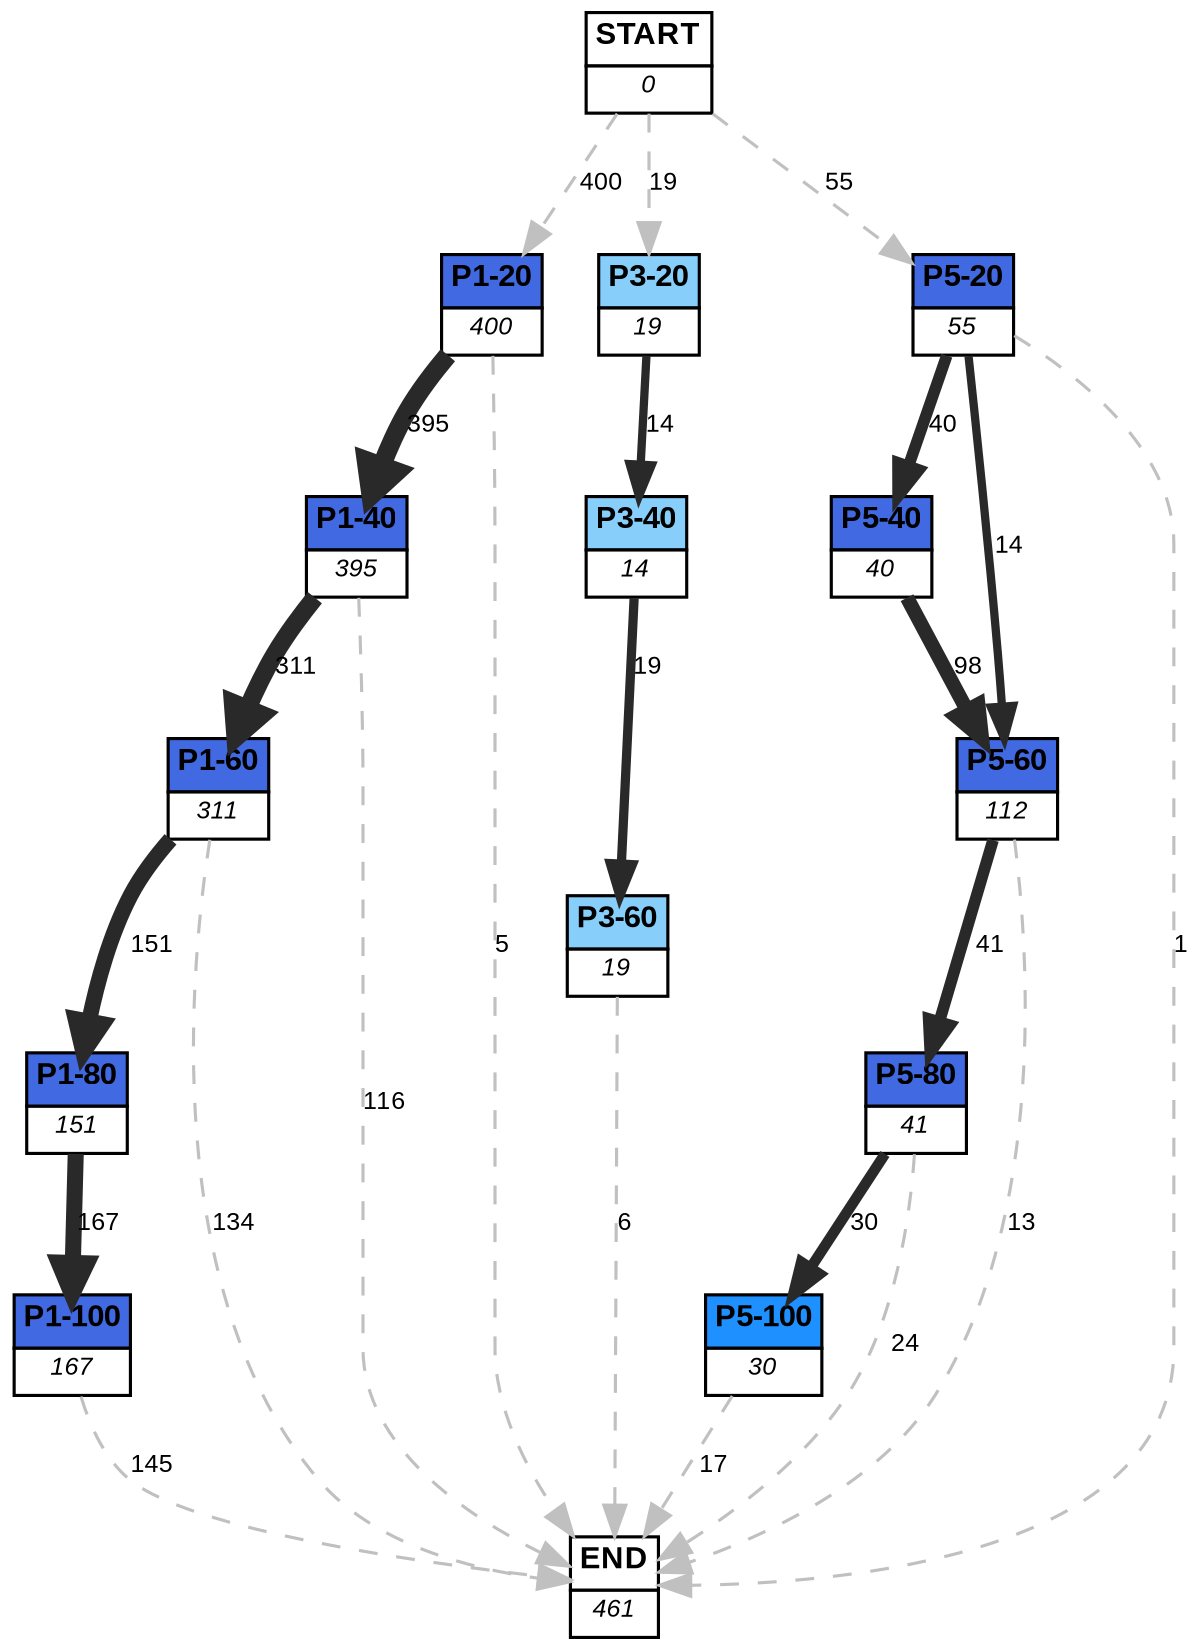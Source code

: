 digraph graphname {
	dpi = 150
	size="16,11!";
	margin = 0;
"P1-20" [shape=plain, label=<<table border="0" cellborder="1" cellspacing="0"><tr><td bgcolor="royalblue"><FONT face="Arial" POINT-SIZE="10"><b>P1-20</b></FONT></td></tr><tr><td bgcolor="white"><FONT face="Arial" POINT-SIZE="8"><i>400</i></FONT></td></tr></table>>]
"P1-40" [shape=plain, label=<<table border="0" cellborder="1" cellspacing="0"><tr><td bgcolor="royalblue"><FONT face="Arial" POINT-SIZE="10"><b>P1-40</b></FONT></td></tr><tr><td bgcolor="white"><FONT face="Arial" POINT-SIZE="8"><i>395</i></FONT></td></tr></table>>]
"P1-60" [shape=plain, label=<<table border="0" cellborder="1" cellspacing="0"><tr><td bgcolor="royalblue"><FONT face="Arial" POINT-SIZE="10"><b>P1-60</b></FONT></td></tr><tr><td bgcolor="white"><FONT face="Arial" POINT-SIZE="8"><i>311</i></FONT></td></tr></table>>]
"P1-80" [shape=plain, label=<<table border="0" cellborder="1" cellspacing="0"><tr><td bgcolor="royalblue"><FONT face="Arial" POINT-SIZE="10"><b>P1-80</b></FONT></td></tr><tr><td bgcolor="white"><FONT face="Arial" POINT-SIZE="8"><i>151</i></FONT></td></tr></table>>]
"P1-100" [shape=plain, label=<<table border="0" cellborder="1" cellspacing="0"><tr><td bgcolor="royalblue"><FONT face="Arial" POINT-SIZE="10"><b>P1-100</b></FONT></td></tr><tr><td bgcolor="white"><FONT face="Arial" POINT-SIZE="8"><i>167</i></FONT></td></tr></table>>]
"P3-20" [shape=plain, label=<<table border="0" cellborder="1" cellspacing="0"><tr><td bgcolor="lightskyblue"><FONT face="Arial" POINT-SIZE="10"><b>P3-20</b></FONT></td></tr><tr><td bgcolor="white"><FONT face="Arial" POINT-SIZE="8"><i>19</i></FONT></td></tr></table>>]
"P3-40" [shape=plain, label=<<table border="0" cellborder="1" cellspacing="0"><tr><td bgcolor="lightskyblue"><FONT face="Arial" POINT-SIZE="10"><b>P3-40</b></FONT></td></tr><tr><td bgcolor="white"><FONT face="Arial" POINT-SIZE="8"><i>14</i></FONT></td></tr></table>>]
"P3-60" [shape=plain, label=<<table border="0" cellborder="1" cellspacing="0"><tr><td bgcolor="lightskyblue"><FONT face="Arial" POINT-SIZE="10"><b>P3-60</b></FONT></td></tr><tr><td bgcolor="white"><FONT face="Arial" POINT-SIZE="8"><i>19</i></FONT></td></tr></table>>]
"P5-20" [shape=plain, label=<<table border="0" cellborder="1" cellspacing="0"><tr><td bgcolor="royalblue"><FONT face="Arial" POINT-SIZE="10"><b>P5-20</b></FONT></td></tr><tr><td bgcolor="white"><FONT face="Arial" POINT-SIZE="8"><i>55</i></FONT></td></tr></table>>]
"P5-40" [shape=plain, label=<<table border="0" cellborder="1" cellspacing="0"><tr><td bgcolor="royalblue"><FONT face="Arial" POINT-SIZE="10"><b>P5-40</b></FONT></td></tr><tr><td bgcolor="white"><FONT face="Arial" POINT-SIZE="8"><i>40</i></FONT></td></tr></table>>]
"P5-60" [shape=plain, label=<<table border="0" cellborder="1" cellspacing="0"><tr><td bgcolor="royalblue"><FONT face="Arial" POINT-SIZE="10"><b>P5-60</b></FONT></td></tr><tr><td bgcolor="white"><FONT face="Arial" POINT-SIZE="8"><i>112</i></FONT></td></tr></table>>]
"P5-80" [shape=plain, label=<<table border="0" cellborder="1" cellspacing="0"><tr><td bgcolor="royalblue"><FONT face="Arial" POINT-SIZE="10"><b>P5-80</b></FONT></td></tr><tr><td bgcolor="white"><FONT face="Arial" POINT-SIZE="8"><i>41</i></FONT></td></tr></table>>]
"P5-100" [shape=plain, label=<<table border="0" cellborder="1" cellspacing="0"><tr><td bgcolor="dodgerblue"><FONT face="Arial" POINT-SIZE="10"><b>P5-100</b></FONT></td></tr><tr><td bgcolor="white"><FONT face="Arial" POINT-SIZE="8"><i>30</i></FONT></td></tr></table>>]
"START" [shape=plain, label=<<table border="0" cellborder="1" cellspacing="0"><tr><td bgcolor="white"><FONT face="Arial" POINT-SIZE="10"><b>START</b></FONT></td></tr><tr><td bgcolor="white"><FONT face="Arial" POINT-SIZE="8"><i>0</i></FONT></td></tr></table>>]
"END" [shape=plain, label=<<table border="0" cellborder="1" cellspacing="0"><tr><td bgcolor="white"><FONT face="Arial" POINT-SIZE="10"><b>END</b></FONT></td></tr><tr><td bgcolor="white"><FONT face="Arial" POINT-SIZE="8"><i>461</i></FONT></td></tr></table>>]
"P1-20" -> "P1-40" [ color=grey16 penwidth = "5.978885764901122"label ="395" labelfloat=false fontname="Arial" fontsize=8]
"P1-20" -> "END" [ style = dashed color=grey label ="5" labelfloat=false fontname="Arial" fontsize=8]
"P1-40" -> "P1-60" [ color=grey16 penwidth = "5.739792912179234"label ="311" labelfloat=false fontname="Arial" fontsize=8]
"P1-40" -> "END" [ style = dashed color=grey label ="116" labelfloat=false fontname="Arial" fontsize=8]
"P1-60" -> "P1-80" [ color=grey16 penwidth = "5.017279836814924"label ="151" labelfloat=false fontname="Arial" fontsize=8]
"P1-60" -> "END" [ style = dashed color=grey label ="134" labelfloat=false fontname="Arial" fontsize=8]
"P1-80" -> "P1-100" [ color=grey16 penwidth = "5.117993812416755"label ="167" labelfloat=false fontname="Arial" fontsize=8]
"P1-100" -> "END" [ style = dashed color=grey label ="145" labelfloat=false fontname="Arial" fontsize=8]
"P3-20" -> "P3-40" [ color=grey16 penwidth = "2.6390573296152584"label ="14" labelfloat=false fontname="Arial" fontsize=8]
"P3-40" -> "P3-60" [ color=grey16 penwidth = "2.9444389791664403"label ="19" labelfloat=false fontname="Arial" fontsize=8]
"P3-60" -> "END" [ style = dashed color=grey label ="6" labelfloat=false fontname="Arial" fontsize=8]
"P5-20" -> "P5-40" [ color=grey16 penwidth = "3.6888794541139363"label ="40" labelfloat=false fontname="Arial" fontsize=8]
"P5-20" -> "P5-60" [ color=grey16 penwidth = "2.6390573296152584"label ="14" labelfloat=false fontname="Arial" fontsize=8]
"P5-20" -> "END" [ style = dashed color=grey label ="1" labelfloat=false fontname="Arial" fontsize=8]
"P5-40" -> "P5-60" [ color=grey16 penwidth = "4.584967478670572"label ="98" labelfloat=false fontname="Arial" fontsize=8]
"P5-60" -> "P5-80" [ color=grey16 penwidth = "3.713572066704308"label ="41" labelfloat=false fontname="Arial" fontsize=8]
"P5-60" -> "END" [ style = dashed color=grey label ="13" labelfloat=false fontname="Arial" fontsize=8]
"P5-80" -> "P5-100" [ color=grey16 penwidth = "3.4011973816621555"label ="30" labelfloat=false fontname="Arial" fontsize=8]
"P5-80" -> "END" [ style = dashed color=grey label ="24" labelfloat=false fontname="Arial" fontsize=8]
"P5-100" -> "END" [ style = dashed color=grey label ="17" labelfloat=false fontname="Arial" fontsize=8]
"START" -> "P1-20" [ style = dashed color=grey label ="400" labelfloat=false fontname="Arial" fontsize=8]
"START" -> "P3-20" [ style = dashed color=grey label ="19" labelfloat=false fontname="Arial" fontsize=8]
"START" -> "P5-20" [ style = dashed color=grey label ="55" labelfloat=false fontname="Arial" fontsize=8]
}